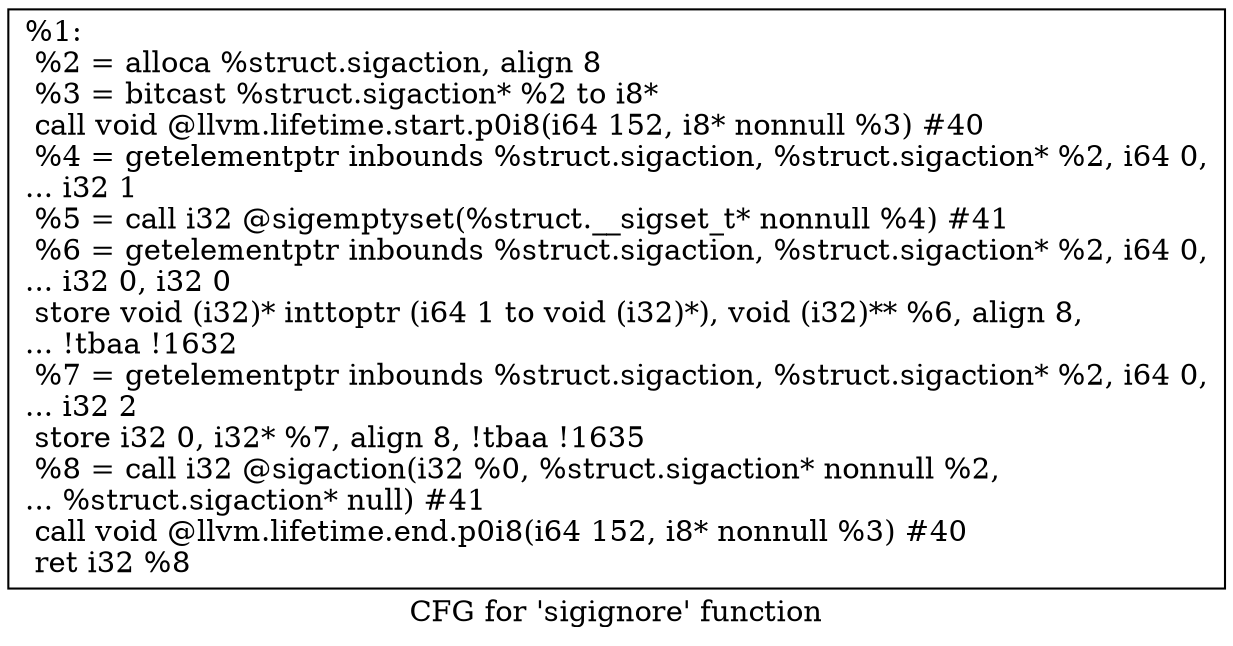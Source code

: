 digraph "CFG for 'sigignore' function" {
	label="CFG for 'sigignore' function";

	Node0x1ef3f90 [shape=record,label="{%1:\l  %2 = alloca %struct.sigaction, align 8\l  %3 = bitcast %struct.sigaction* %2 to i8*\l  call void @llvm.lifetime.start.p0i8(i64 152, i8* nonnull %3) #40\l  %4 = getelementptr inbounds %struct.sigaction, %struct.sigaction* %2, i64 0,\l... i32 1\l  %5 = call i32 @sigemptyset(%struct.__sigset_t* nonnull %4) #41\l  %6 = getelementptr inbounds %struct.sigaction, %struct.sigaction* %2, i64 0,\l... i32 0, i32 0\l  store void (i32)* inttoptr (i64 1 to void (i32)*), void (i32)** %6, align 8,\l... !tbaa !1632\l  %7 = getelementptr inbounds %struct.sigaction, %struct.sigaction* %2, i64 0,\l... i32 2\l  store i32 0, i32* %7, align 8, !tbaa !1635\l  %8 = call i32 @sigaction(i32 %0, %struct.sigaction* nonnull %2,\l... %struct.sigaction* null) #41\l  call void @llvm.lifetime.end.p0i8(i64 152, i8* nonnull %3) #40\l  ret i32 %8\l}"];
}
